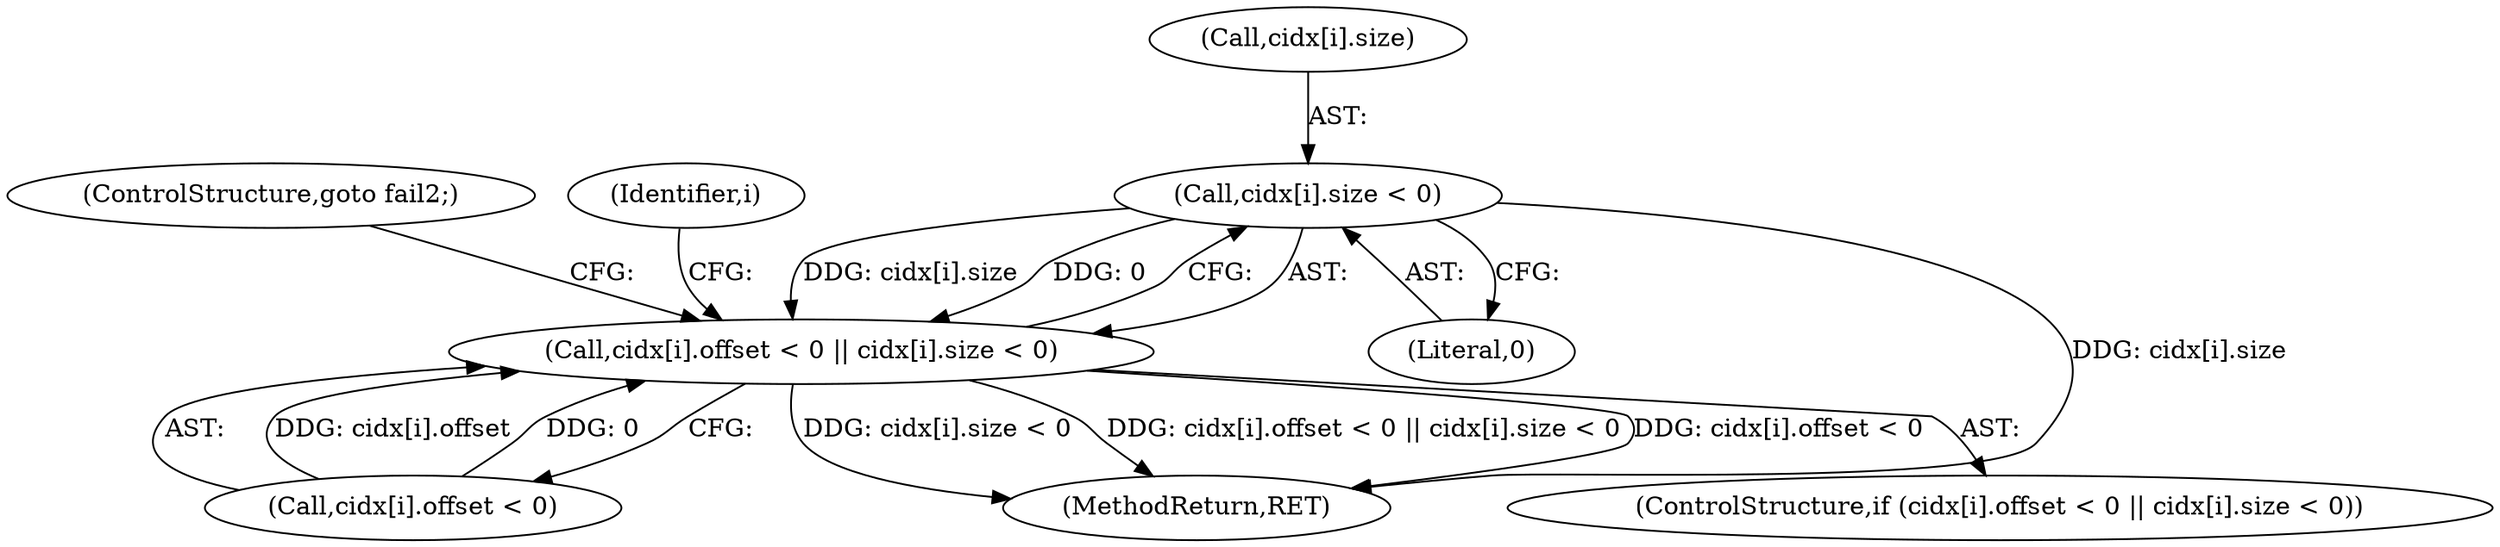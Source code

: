 digraph "0_libgd_69d2fd2c597ffc0c217de1238b9bf4d4bceba8e6@array" {
"1000443" [label="(Call,cidx[i].size < 0)"];
"1000435" [label="(Call,cidx[i].offset < 0 || cidx[i].size < 0)"];
"1000450" [label="(ControlStructure,goto fail2;)"];
"1000406" [label="(Identifier,i)"];
"1000444" [label="(Call,cidx[i].size)"];
"1000449" [label="(Literal,0)"];
"1000436" [label="(Call,cidx[i].offset < 0)"];
"1000466" [label="(MethodReturn,RET)"];
"1000443" [label="(Call,cidx[i].size < 0)"];
"1000434" [label="(ControlStructure,if (cidx[i].offset < 0 || cidx[i].size < 0))"];
"1000435" [label="(Call,cidx[i].offset < 0 || cidx[i].size < 0)"];
"1000443" -> "1000435"  [label="AST: "];
"1000443" -> "1000449"  [label="CFG: "];
"1000444" -> "1000443"  [label="AST: "];
"1000449" -> "1000443"  [label="AST: "];
"1000435" -> "1000443"  [label="CFG: "];
"1000443" -> "1000466"  [label="DDG: cidx[i].size"];
"1000443" -> "1000435"  [label="DDG: cidx[i].size"];
"1000443" -> "1000435"  [label="DDG: 0"];
"1000435" -> "1000434"  [label="AST: "];
"1000435" -> "1000436"  [label="CFG: "];
"1000436" -> "1000435"  [label="AST: "];
"1000450" -> "1000435"  [label="CFG: "];
"1000406" -> "1000435"  [label="CFG: "];
"1000435" -> "1000466"  [label="DDG: cidx[i].offset < 0"];
"1000435" -> "1000466"  [label="DDG: cidx[i].size < 0"];
"1000435" -> "1000466"  [label="DDG: cidx[i].offset < 0 || cidx[i].size < 0"];
"1000436" -> "1000435"  [label="DDG: cidx[i].offset"];
"1000436" -> "1000435"  [label="DDG: 0"];
}
